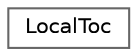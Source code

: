 digraph "Graphical Class Hierarchy"
{
 // INTERACTIVE_SVG=YES
 // LATEX_PDF_SIZE
  bgcolor="transparent";
  edge [fontname=Helvetica,fontsize=10,labelfontname=Helvetica,labelfontsize=10];
  node [fontname=Helvetica,fontsize=10,shape=box,height=0.2,width=0.4];
  rankdir="LR";
  Node0 [label="LocalToc",height=0.2,width=0.4,color="grey40", fillcolor="white", style="filled",URL="$da/d1d/class_local_toc.html",tooltip=" "];
}

